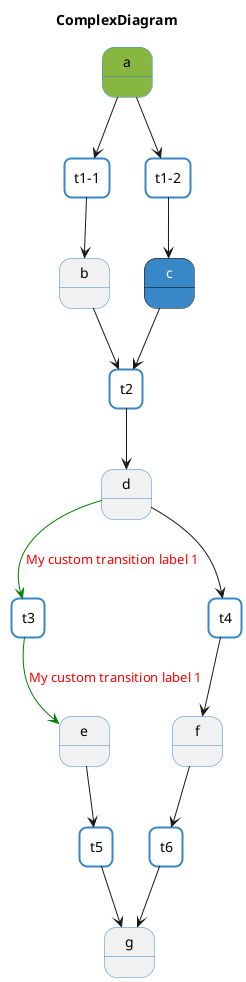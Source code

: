 @startuml
allow_mixing
title ComplexDiagram
skinparam titleBorderRoundCorner 15
skinparam titleBorderThickness 2
skinparam state {
    BackgroundColor<<initial>> #87b741
    BackgroundColor<<marked>> #3887C6
    BorderColor #3887C6
    BorderColor<<marked>> Black
    FontColor<<marked>> White
}
skinparam agent {
    BackgroundColor #ffffff
    BorderColor #3887C6
}
state "a" <<initial>>
state "b"
state "c" <<marked>>
state "d"
state "e"
state "f"
state "g"
agent "t1-1"
agent "t1-2"
agent "t2"
agent "t2"
agent "t3"
agent "t4"
agent "t5"
agent "t6"
"a" --> "t1-1"
"t1-1" --> "b"
"a" --> "t1-2"
"t1-2" --> "c"
"b" --> "t2"
"t2" --> "d"
"c" --> "t2"
"d" -[#Green]-> "t3": "<font color=Red>My custom transition label 1</font>"
"t3" -[#Green]-> "e": "<font color=Red>My custom transition label 1</font>"
"d" --> "t4"
"t4" --> "f"
"e" --> "t5"
"t5" --> "g"
"f" --> "t6"
"t6" --> "g"
@enduml
